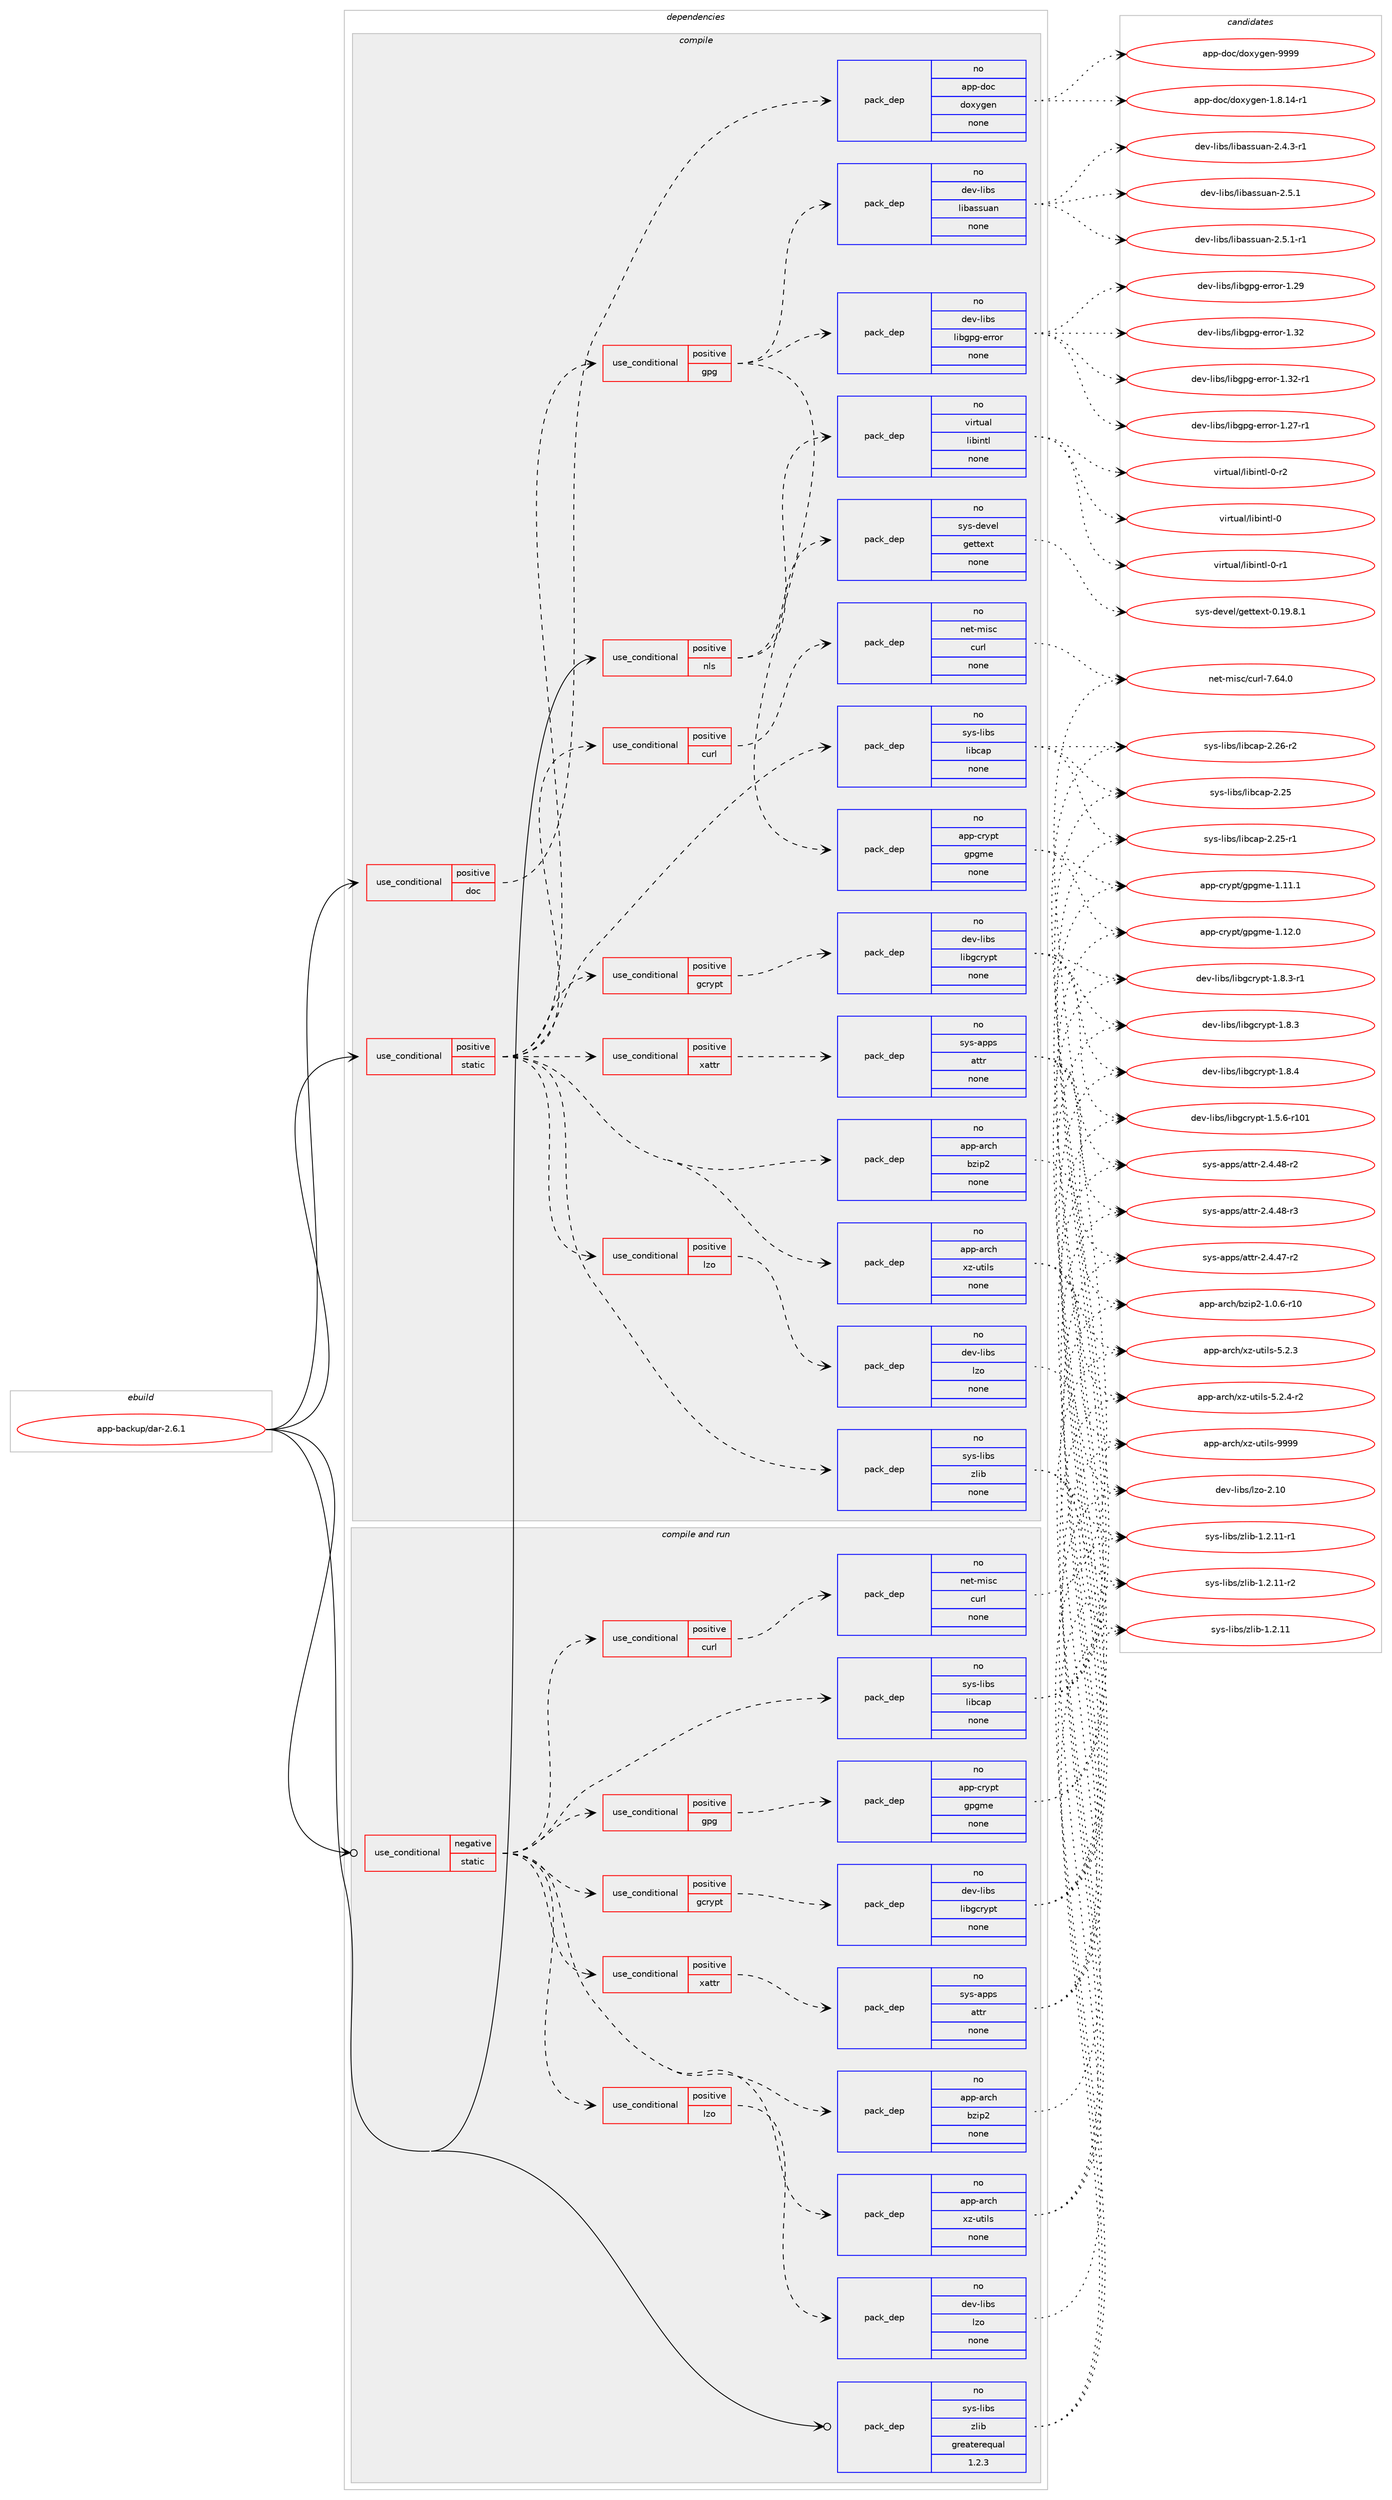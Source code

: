 digraph prolog {

# *************
# Graph options
# *************

newrank=true;
concentrate=true;
compound=true;
graph [rankdir=LR,fontname=Helvetica,fontsize=10,ranksep=1.5];#, ranksep=2.5, nodesep=0.2];
edge  [arrowhead=vee];
node  [fontname=Helvetica,fontsize=10];

# **********
# The ebuild
# **********

subgraph cluster_leftcol {
color=gray;
rank=same;
label=<<i>ebuild</i>>;
id [label="app-backup/dar-2.6.1", color=red, width=4, href="../app-backup/dar-2.6.1.svg"];
}

# ****************
# The dependencies
# ****************

subgraph cluster_midcol {
color=gray;
label=<<i>dependencies</i>>;
subgraph cluster_compile {
fillcolor="#eeeeee";
style=filled;
label=<<i>compile</i>>;
subgraph cond347248 {
dependency1273492 [label=<<TABLE BORDER="0" CELLBORDER="1" CELLSPACING="0" CELLPADDING="4"><TR><TD ROWSPAN="3" CELLPADDING="10">use_conditional</TD></TR><TR><TD>positive</TD></TR><TR><TD>doc</TD></TR></TABLE>>, shape=none, color=red];
subgraph pack906471 {
dependency1273493 [label=<<TABLE BORDER="0" CELLBORDER="1" CELLSPACING="0" CELLPADDING="4" WIDTH="220"><TR><TD ROWSPAN="6" CELLPADDING="30">pack_dep</TD></TR><TR><TD WIDTH="110">no</TD></TR><TR><TD>app-doc</TD></TR><TR><TD>doxygen</TD></TR><TR><TD>none</TD></TR><TR><TD></TD></TR></TABLE>>, shape=none, color=blue];
}
dependency1273492:e -> dependency1273493:w [weight=20,style="dashed",arrowhead="vee"];
}
id:e -> dependency1273492:w [weight=20,style="solid",arrowhead="vee"];
subgraph cond347249 {
dependency1273494 [label=<<TABLE BORDER="0" CELLBORDER="1" CELLSPACING="0" CELLPADDING="4"><TR><TD ROWSPAN="3" CELLPADDING="10">use_conditional</TD></TR><TR><TD>positive</TD></TR><TR><TD>nls</TD></TR></TABLE>>, shape=none, color=red];
subgraph pack906472 {
dependency1273495 [label=<<TABLE BORDER="0" CELLBORDER="1" CELLSPACING="0" CELLPADDING="4" WIDTH="220"><TR><TD ROWSPAN="6" CELLPADDING="30">pack_dep</TD></TR><TR><TD WIDTH="110">no</TD></TR><TR><TD>sys-devel</TD></TR><TR><TD>gettext</TD></TR><TR><TD>none</TD></TR><TR><TD></TD></TR></TABLE>>, shape=none, color=blue];
}
dependency1273494:e -> dependency1273495:w [weight=20,style="dashed",arrowhead="vee"];
subgraph pack906473 {
dependency1273496 [label=<<TABLE BORDER="0" CELLBORDER="1" CELLSPACING="0" CELLPADDING="4" WIDTH="220"><TR><TD ROWSPAN="6" CELLPADDING="30">pack_dep</TD></TR><TR><TD WIDTH="110">no</TD></TR><TR><TD>virtual</TD></TR><TR><TD>libintl</TD></TR><TR><TD>none</TD></TR><TR><TD></TD></TR></TABLE>>, shape=none, color=blue];
}
dependency1273494:e -> dependency1273496:w [weight=20,style="dashed",arrowhead="vee"];
}
id:e -> dependency1273494:w [weight=20,style="solid",arrowhead="vee"];
subgraph cond347250 {
dependency1273497 [label=<<TABLE BORDER="0" CELLBORDER="1" CELLSPACING="0" CELLPADDING="4"><TR><TD ROWSPAN="3" CELLPADDING="10">use_conditional</TD></TR><TR><TD>positive</TD></TR><TR><TD>static</TD></TR></TABLE>>, shape=none, color=red];
subgraph pack906474 {
dependency1273498 [label=<<TABLE BORDER="0" CELLBORDER="1" CELLSPACING="0" CELLPADDING="4" WIDTH="220"><TR><TD ROWSPAN="6" CELLPADDING="30">pack_dep</TD></TR><TR><TD WIDTH="110">no</TD></TR><TR><TD>app-arch</TD></TR><TR><TD>bzip2</TD></TR><TR><TD>none</TD></TR><TR><TD></TD></TR></TABLE>>, shape=none, color=blue];
}
dependency1273497:e -> dependency1273498:w [weight=20,style="dashed",arrowhead="vee"];
subgraph pack906475 {
dependency1273499 [label=<<TABLE BORDER="0" CELLBORDER="1" CELLSPACING="0" CELLPADDING="4" WIDTH="220"><TR><TD ROWSPAN="6" CELLPADDING="30">pack_dep</TD></TR><TR><TD WIDTH="110">no</TD></TR><TR><TD>app-arch</TD></TR><TR><TD>xz-utils</TD></TR><TR><TD>none</TD></TR><TR><TD></TD></TR></TABLE>>, shape=none, color=blue];
}
dependency1273497:e -> dependency1273499:w [weight=20,style="dashed",arrowhead="vee"];
subgraph pack906476 {
dependency1273500 [label=<<TABLE BORDER="0" CELLBORDER="1" CELLSPACING="0" CELLPADDING="4" WIDTH="220"><TR><TD ROWSPAN="6" CELLPADDING="30">pack_dep</TD></TR><TR><TD WIDTH="110">no</TD></TR><TR><TD>sys-libs</TD></TR><TR><TD>libcap</TD></TR><TR><TD>none</TD></TR><TR><TD></TD></TR></TABLE>>, shape=none, color=blue];
}
dependency1273497:e -> dependency1273500:w [weight=20,style="dashed",arrowhead="vee"];
subgraph pack906477 {
dependency1273501 [label=<<TABLE BORDER="0" CELLBORDER="1" CELLSPACING="0" CELLPADDING="4" WIDTH="220"><TR><TD ROWSPAN="6" CELLPADDING="30">pack_dep</TD></TR><TR><TD WIDTH="110">no</TD></TR><TR><TD>sys-libs</TD></TR><TR><TD>zlib</TD></TR><TR><TD>none</TD></TR><TR><TD></TD></TR></TABLE>>, shape=none, color=blue];
}
dependency1273497:e -> dependency1273501:w [weight=20,style="dashed",arrowhead="vee"];
subgraph cond347251 {
dependency1273502 [label=<<TABLE BORDER="0" CELLBORDER="1" CELLSPACING="0" CELLPADDING="4"><TR><TD ROWSPAN="3" CELLPADDING="10">use_conditional</TD></TR><TR><TD>positive</TD></TR><TR><TD>curl</TD></TR></TABLE>>, shape=none, color=red];
subgraph pack906478 {
dependency1273503 [label=<<TABLE BORDER="0" CELLBORDER="1" CELLSPACING="0" CELLPADDING="4" WIDTH="220"><TR><TD ROWSPAN="6" CELLPADDING="30">pack_dep</TD></TR><TR><TD WIDTH="110">no</TD></TR><TR><TD>net-misc</TD></TR><TR><TD>curl</TD></TR><TR><TD>none</TD></TR><TR><TD></TD></TR></TABLE>>, shape=none, color=blue];
}
dependency1273502:e -> dependency1273503:w [weight=20,style="dashed",arrowhead="vee"];
}
dependency1273497:e -> dependency1273502:w [weight=20,style="dashed",arrowhead="vee"];
subgraph cond347252 {
dependency1273504 [label=<<TABLE BORDER="0" CELLBORDER="1" CELLSPACING="0" CELLPADDING="4"><TR><TD ROWSPAN="3" CELLPADDING="10">use_conditional</TD></TR><TR><TD>positive</TD></TR><TR><TD>gcrypt</TD></TR></TABLE>>, shape=none, color=red];
subgraph pack906479 {
dependency1273505 [label=<<TABLE BORDER="0" CELLBORDER="1" CELLSPACING="0" CELLPADDING="4" WIDTH="220"><TR><TD ROWSPAN="6" CELLPADDING="30">pack_dep</TD></TR><TR><TD WIDTH="110">no</TD></TR><TR><TD>dev-libs</TD></TR><TR><TD>libgcrypt</TD></TR><TR><TD>none</TD></TR><TR><TD></TD></TR></TABLE>>, shape=none, color=blue];
}
dependency1273504:e -> dependency1273505:w [weight=20,style="dashed",arrowhead="vee"];
}
dependency1273497:e -> dependency1273504:w [weight=20,style="dashed",arrowhead="vee"];
subgraph cond347253 {
dependency1273506 [label=<<TABLE BORDER="0" CELLBORDER="1" CELLSPACING="0" CELLPADDING="4"><TR><TD ROWSPAN="3" CELLPADDING="10">use_conditional</TD></TR><TR><TD>positive</TD></TR><TR><TD>gpg</TD></TR></TABLE>>, shape=none, color=red];
subgraph pack906480 {
dependency1273507 [label=<<TABLE BORDER="0" CELLBORDER="1" CELLSPACING="0" CELLPADDING="4" WIDTH="220"><TR><TD ROWSPAN="6" CELLPADDING="30">pack_dep</TD></TR><TR><TD WIDTH="110">no</TD></TR><TR><TD>app-crypt</TD></TR><TR><TD>gpgme</TD></TR><TR><TD>none</TD></TR><TR><TD></TD></TR></TABLE>>, shape=none, color=blue];
}
dependency1273506:e -> dependency1273507:w [weight=20,style="dashed",arrowhead="vee"];
subgraph pack906481 {
dependency1273508 [label=<<TABLE BORDER="0" CELLBORDER="1" CELLSPACING="0" CELLPADDING="4" WIDTH="220"><TR><TD ROWSPAN="6" CELLPADDING="30">pack_dep</TD></TR><TR><TD WIDTH="110">no</TD></TR><TR><TD>dev-libs</TD></TR><TR><TD>libassuan</TD></TR><TR><TD>none</TD></TR><TR><TD></TD></TR></TABLE>>, shape=none, color=blue];
}
dependency1273506:e -> dependency1273508:w [weight=20,style="dashed",arrowhead="vee"];
subgraph pack906482 {
dependency1273509 [label=<<TABLE BORDER="0" CELLBORDER="1" CELLSPACING="0" CELLPADDING="4" WIDTH="220"><TR><TD ROWSPAN="6" CELLPADDING="30">pack_dep</TD></TR><TR><TD WIDTH="110">no</TD></TR><TR><TD>dev-libs</TD></TR><TR><TD>libgpg-error</TD></TR><TR><TD>none</TD></TR><TR><TD></TD></TR></TABLE>>, shape=none, color=blue];
}
dependency1273506:e -> dependency1273509:w [weight=20,style="dashed",arrowhead="vee"];
}
dependency1273497:e -> dependency1273506:w [weight=20,style="dashed",arrowhead="vee"];
subgraph cond347254 {
dependency1273510 [label=<<TABLE BORDER="0" CELLBORDER="1" CELLSPACING="0" CELLPADDING="4"><TR><TD ROWSPAN="3" CELLPADDING="10">use_conditional</TD></TR><TR><TD>positive</TD></TR><TR><TD>lzo</TD></TR></TABLE>>, shape=none, color=red];
subgraph pack906483 {
dependency1273511 [label=<<TABLE BORDER="0" CELLBORDER="1" CELLSPACING="0" CELLPADDING="4" WIDTH="220"><TR><TD ROWSPAN="6" CELLPADDING="30">pack_dep</TD></TR><TR><TD WIDTH="110">no</TD></TR><TR><TD>dev-libs</TD></TR><TR><TD>lzo</TD></TR><TR><TD>none</TD></TR><TR><TD></TD></TR></TABLE>>, shape=none, color=blue];
}
dependency1273510:e -> dependency1273511:w [weight=20,style="dashed",arrowhead="vee"];
}
dependency1273497:e -> dependency1273510:w [weight=20,style="dashed",arrowhead="vee"];
subgraph cond347255 {
dependency1273512 [label=<<TABLE BORDER="0" CELLBORDER="1" CELLSPACING="0" CELLPADDING="4"><TR><TD ROWSPAN="3" CELLPADDING="10">use_conditional</TD></TR><TR><TD>positive</TD></TR><TR><TD>xattr</TD></TR></TABLE>>, shape=none, color=red];
subgraph pack906484 {
dependency1273513 [label=<<TABLE BORDER="0" CELLBORDER="1" CELLSPACING="0" CELLPADDING="4" WIDTH="220"><TR><TD ROWSPAN="6" CELLPADDING="30">pack_dep</TD></TR><TR><TD WIDTH="110">no</TD></TR><TR><TD>sys-apps</TD></TR><TR><TD>attr</TD></TR><TR><TD>none</TD></TR><TR><TD></TD></TR></TABLE>>, shape=none, color=blue];
}
dependency1273512:e -> dependency1273513:w [weight=20,style="dashed",arrowhead="vee"];
}
dependency1273497:e -> dependency1273512:w [weight=20,style="dashed",arrowhead="vee"];
}
id:e -> dependency1273497:w [weight=20,style="solid",arrowhead="vee"];
}
subgraph cluster_compileandrun {
fillcolor="#eeeeee";
style=filled;
label=<<i>compile and run</i>>;
subgraph cond347256 {
dependency1273514 [label=<<TABLE BORDER="0" CELLBORDER="1" CELLSPACING="0" CELLPADDING="4"><TR><TD ROWSPAN="3" CELLPADDING="10">use_conditional</TD></TR><TR><TD>negative</TD></TR><TR><TD>static</TD></TR></TABLE>>, shape=none, color=red];
subgraph pack906485 {
dependency1273515 [label=<<TABLE BORDER="0" CELLBORDER="1" CELLSPACING="0" CELLPADDING="4" WIDTH="220"><TR><TD ROWSPAN="6" CELLPADDING="30">pack_dep</TD></TR><TR><TD WIDTH="110">no</TD></TR><TR><TD>app-arch</TD></TR><TR><TD>bzip2</TD></TR><TR><TD>none</TD></TR><TR><TD></TD></TR></TABLE>>, shape=none, color=blue];
}
dependency1273514:e -> dependency1273515:w [weight=20,style="dashed",arrowhead="vee"];
subgraph pack906486 {
dependency1273516 [label=<<TABLE BORDER="0" CELLBORDER="1" CELLSPACING="0" CELLPADDING="4" WIDTH="220"><TR><TD ROWSPAN="6" CELLPADDING="30">pack_dep</TD></TR><TR><TD WIDTH="110">no</TD></TR><TR><TD>app-arch</TD></TR><TR><TD>xz-utils</TD></TR><TR><TD>none</TD></TR><TR><TD></TD></TR></TABLE>>, shape=none, color=blue];
}
dependency1273514:e -> dependency1273516:w [weight=20,style="dashed",arrowhead="vee"];
subgraph pack906487 {
dependency1273517 [label=<<TABLE BORDER="0" CELLBORDER="1" CELLSPACING="0" CELLPADDING="4" WIDTH="220"><TR><TD ROWSPAN="6" CELLPADDING="30">pack_dep</TD></TR><TR><TD WIDTH="110">no</TD></TR><TR><TD>sys-libs</TD></TR><TR><TD>libcap</TD></TR><TR><TD>none</TD></TR><TR><TD></TD></TR></TABLE>>, shape=none, color=blue];
}
dependency1273514:e -> dependency1273517:w [weight=20,style="dashed",arrowhead="vee"];
subgraph cond347257 {
dependency1273518 [label=<<TABLE BORDER="0" CELLBORDER="1" CELLSPACING="0" CELLPADDING="4"><TR><TD ROWSPAN="3" CELLPADDING="10">use_conditional</TD></TR><TR><TD>positive</TD></TR><TR><TD>curl</TD></TR></TABLE>>, shape=none, color=red];
subgraph pack906488 {
dependency1273519 [label=<<TABLE BORDER="0" CELLBORDER="1" CELLSPACING="0" CELLPADDING="4" WIDTH="220"><TR><TD ROWSPAN="6" CELLPADDING="30">pack_dep</TD></TR><TR><TD WIDTH="110">no</TD></TR><TR><TD>net-misc</TD></TR><TR><TD>curl</TD></TR><TR><TD>none</TD></TR><TR><TD></TD></TR></TABLE>>, shape=none, color=blue];
}
dependency1273518:e -> dependency1273519:w [weight=20,style="dashed",arrowhead="vee"];
}
dependency1273514:e -> dependency1273518:w [weight=20,style="dashed",arrowhead="vee"];
subgraph cond347258 {
dependency1273520 [label=<<TABLE BORDER="0" CELLBORDER="1" CELLSPACING="0" CELLPADDING="4"><TR><TD ROWSPAN="3" CELLPADDING="10">use_conditional</TD></TR><TR><TD>positive</TD></TR><TR><TD>gcrypt</TD></TR></TABLE>>, shape=none, color=red];
subgraph pack906489 {
dependency1273521 [label=<<TABLE BORDER="0" CELLBORDER="1" CELLSPACING="0" CELLPADDING="4" WIDTH="220"><TR><TD ROWSPAN="6" CELLPADDING="30">pack_dep</TD></TR><TR><TD WIDTH="110">no</TD></TR><TR><TD>dev-libs</TD></TR><TR><TD>libgcrypt</TD></TR><TR><TD>none</TD></TR><TR><TD></TD></TR></TABLE>>, shape=none, color=blue];
}
dependency1273520:e -> dependency1273521:w [weight=20,style="dashed",arrowhead="vee"];
}
dependency1273514:e -> dependency1273520:w [weight=20,style="dashed",arrowhead="vee"];
subgraph cond347259 {
dependency1273522 [label=<<TABLE BORDER="0" CELLBORDER="1" CELLSPACING="0" CELLPADDING="4"><TR><TD ROWSPAN="3" CELLPADDING="10">use_conditional</TD></TR><TR><TD>positive</TD></TR><TR><TD>gpg</TD></TR></TABLE>>, shape=none, color=red];
subgraph pack906490 {
dependency1273523 [label=<<TABLE BORDER="0" CELLBORDER="1" CELLSPACING="0" CELLPADDING="4" WIDTH="220"><TR><TD ROWSPAN="6" CELLPADDING="30">pack_dep</TD></TR><TR><TD WIDTH="110">no</TD></TR><TR><TD>app-crypt</TD></TR><TR><TD>gpgme</TD></TR><TR><TD>none</TD></TR><TR><TD></TD></TR></TABLE>>, shape=none, color=blue];
}
dependency1273522:e -> dependency1273523:w [weight=20,style="dashed",arrowhead="vee"];
}
dependency1273514:e -> dependency1273522:w [weight=20,style="dashed",arrowhead="vee"];
subgraph cond347260 {
dependency1273524 [label=<<TABLE BORDER="0" CELLBORDER="1" CELLSPACING="0" CELLPADDING="4"><TR><TD ROWSPAN="3" CELLPADDING="10">use_conditional</TD></TR><TR><TD>positive</TD></TR><TR><TD>lzo</TD></TR></TABLE>>, shape=none, color=red];
subgraph pack906491 {
dependency1273525 [label=<<TABLE BORDER="0" CELLBORDER="1" CELLSPACING="0" CELLPADDING="4" WIDTH="220"><TR><TD ROWSPAN="6" CELLPADDING="30">pack_dep</TD></TR><TR><TD WIDTH="110">no</TD></TR><TR><TD>dev-libs</TD></TR><TR><TD>lzo</TD></TR><TR><TD>none</TD></TR><TR><TD></TD></TR></TABLE>>, shape=none, color=blue];
}
dependency1273524:e -> dependency1273525:w [weight=20,style="dashed",arrowhead="vee"];
}
dependency1273514:e -> dependency1273524:w [weight=20,style="dashed",arrowhead="vee"];
subgraph cond347261 {
dependency1273526 [label=<<TABLE BORDER="0" CELLBORDER="1" CELLSPACING="0" CELLPADDING="4"><TR><TD ROWSPAN="3" CELLPADDING="10">use_conditional</TD></TR><TR><TD>positive</TD></TR><TR><TD>xattr</TD></TR></TABLE>>, shape=none, color=red];
subgraph pack906492 {
dependency1273527 [label=<<TABLE BORDER="0" CELLBORDER="1" CELLSPACING="0" CELLPADDING="4" WIDTH="220"><TR><TD ROWSPAN="6" CELLPADDING="30">pack_dep</TD></TR><TR><TD WIDTH="110">no</TD></TR><TR><TD>sys-apps</TD></TR><TR><TD>attr</TD></TR><TR><TD>none</TD></TR><TR><TD></TD></TR></TABLE>>, shape=none, color=blue];
}
dependency1273526:e -> dependency1273527:w [weight=20,style="dashed",arrowhead="vee"];
}
dependency1273514:e -> dependency1273526:w [weight=20,style="dashed",arrowhead="vee"];
}
id:e -> dependency1273514:w [weight=20,style="solid",arrowhead="odotvee"];
subgraph pack906493 {
dependency1273528 [label=<<TABLE BORDER="0" CELLBORDER="1" CELLSPACING="0" CELLPADDING="4" WIDTH="220"><TR><TD ROWSPAN="6" CELLPADDING="30">pack_dep</TD></TR><TR><TD WIDTH="110">no</TD></TR><TR><TD>sys-libs</TD></TR><TR><TD>zlib</TD></TR><TR><TD>greaterequal</TD></TR><TR><TD>1.2.3</TD></TR></TABLE>>, shape=none, color=blue];
}
id:e -> dependency1273528:w [weight=20,style="solid",arrowhead="odotvee"];
}
subgraph cluster_run {
fillcolor="#eeeeee";
style=filled;
label=<<i>run</i>>;
}
}

# **************
# The candidates
# **************

subgraph cluster_choices {
rank=same;
color=gray;
label=<<i>candidates</i>>;

subgraph choice906471 {
color=black;
nodesep=1;
choice97112112451001119947100111120121103101110454946564649524511449 [label="app-doc/doxygen-1.8.14-r1", color=red, width=4,href="../app-doc/doxygen-1.8.14-r1.svg"];
choice971121124510011199471001111201211031011104557575757 [label="app-doc/doxygen-9999", color=red, width=4,href="../app-doc/doxygen-9999.svg"];
dependency1273493:e -> choice97112112451001119947100111120121103101110454946564649524511449:w [style=dotted,weight="100"];
dependency1273493:e -> choice971121124510011199471001111201211031011104557575757:w [style=dotted,weight="100"];
}
subgraph choice906472 {
color=black;
nodesep=1;
choice1151211154510010111810110847103101116116101120116454846495746564649 [label="sys-devel/gettext-0.19.8.1", color=red, width=4,href="../sys-devel/gettext-0.19.8.1.svg"];
dependency1273495:e -> choice1151211154510010111810110847103101116116101120116454846495746564649:w [style=dotted,weight="100"];
}
subgraph choice906473 {
color=black;
nodesep=1;
choice1181051141161179710847108105981051101161084548 [label="virtual/libintl-0", color=red, width=4,href="../virtual/libintl-0.svg"];
choice11810511411611797108471081059810511011610845484511449 [label="virtual/libintl-0-r1", color=red, width=4,href="../virtual/libintl-0-r1.svg"];
choice11810511411611797108471081059810511011610845484511450 [label="virtual/libintl-0-r2", color=red, width=4,href="../virtual/libintl-0-r2.svg"];
dependency1273496:e -> choice1181051141161179710847108105981051101161084548:w [style=dotted,weight="100"];
dependency1273496:e -> choice11810511411611797108471081059810511011610845484511449:w [style=dotted,weight="100"];
dependency1273496:e -> choice11810511411611797108471081059810511011610845484511450:w [style=dotted,weight="100"];
}
subgraph choice906474 {
color=black;
nodesep=1;
choice97112112459711499104479812210511250454946484654451144948 [label="app-arch/bzip2-1.0.6-r10", color=red, width=4,href="../app-arch/bzip2-1.0.6-r10.svg"];
dependency1273498:e -> choice97112112459711499104479812210511250454946484654451144948:w [style=dotted,weight="100"];
}
subgraph choice906475 {
color=black;
nodesep=1;
choice971121124597114991044712012245117116105108115455346504651 [label="app-arch/xz-utils-5.2.3", color=red, width=4,href="../app-arch/xz-utils-5.2.3.svg"];
choice9711211245971149910447120122451171161051081154553465046524511450 [label="app-arch/xz-utils-5.2.4-r2", color=red, width=4,href="../app-arch/xz-utils-5.2.4-r2.svg"];
choice9711211245971149910447120122451171161051081154557575757 [label="app-arch/xz-utils-9999", color=red, width=4,href="../app-arch/xz-utils-9999.svg"];
dependency1273499:e -> choice971121124597114991044712012245117116105108115455346504651:w [style=dotted,weight="100"];
dependency1273499:e -> choice9711211245971149910447120122451171161051081154553465046524511450:w [style=dotted,weight="100"];
dependency1273499:e -> choice9711211245971149910447120122451171161051081154557575757:w [style=dotted,weight="100"];
}
subgraph choice906476 {
color=black;
nodesep=1;
choice1151211154510810598115471081059899971124550465053 [label="sys-libs/libcap-2.25", color=red, width=4,href="../sys-libs/libcap-2.25.svg"];
choice11512111545108105981154710810598999711245504650534511449 [label="sys-libs/libcap-2.25-r1", color=red, width=4,href="../sys-libs/libcap-2.25-r1.svg"];
choice11512111545108105981154710810598999711245504650544511450 [label="sys-libs/libcap-2.26-r2", color=red, width=4,href="../sys-libs/libcap-2.26-r2.svg"];
dependency1273500:e -> choice1151211154510810598115471081059899971124550465053:w [style=dotted,weight="100"];
dependency1273500:e -> choice11512111545108105981154710810598999711245504650534511449:w [style=dotted,weight="100"];
dependency1273500:e -> choice11512111545108105981154710810598999711245504650544511450:w [style=dotted,weight="100"];
}
subgraph choice906477 {
color=black;
nodesep=1;
choice1151211154510810598115471221081059845494650464949 [label="sys-libs/zlib-1.2.11", color=red, width=4,href="../sys-libs/zlib-1.2.11.svg"];
choice11512111545108105981154712210810598454946504649494511449 [label="sys-libs/zlib-1.2.11-r1", color=red, width=4,href="../sys-libs/zlib-1.2.11-r1.svg"];
choice11512111545108105981154712210810598454946504649494511450 [label="sys-libs/zlib-1.2.11-r2", color=red, width=4,href="../sys-libs/zlib-1.2.11-r2.svg"];
dependency1273501:e -> choice1151211154510810598115471221081059845494650464949:w [style=dotted,weight="100"];
dependency1273501:e -> choice11512111545108105981154712210810598454946504649494511449:w [style=dotted,weight="100"];
dependency1273501:e -> choice11512111545108105981154712210810598454946504649494511450:w [style=dotted,weight="100"];
}
subgraph choice906478 {
color=black;
nodesep=1;
choice1101011164510910511599479911711410845554654524648 [label="net-misc/curl-7.64.0", color=red, width=4,href="../net-misc/curl-7.64.0.svg"];
dependency1273503:e -> choice1101011164510910511599479911711410845554654524648:w [style=dotted,weight="100"];
}
subgraph choice906479 {
color=black;
nodesep=1;
choice100101118451081059811547108105981039911412111211645494653465445114494849 [label="dev-libs/libgcrypt-1.5.6-r101", color=red, width=4,href="../dev-libs/libgcrypt-1.5.6-r101.svg"];
choice1001011184510810598115471081059810399114121112116454946564651 [label="dev-libs/libgcrypt-1.8.3", color=red, width=4,href="../dev-libs/libgcrypt-1.8.3.svg"];
choice10010111845108105981154710810598103991141211121164549465646514511449 [label="dev-libs/libgcrypt-1.8.3-r1", color=red, width=4,href="../dev-libs/libgcrypt-1.8.3-r1.svg"];
choice1001011184510810598115471081059810399114121112116454946564652 [label="dev-libs/libgcrypt-1.8.4", color=red, width=4,href="../dev-libs/libgcrypt-1.8.4.svg"];
dependency1273505:e -> choice100101118451081059811547108105981039911412111211645494653465445114494849:w [style=dotted,weight="100"];
dependency1273505:e -> choice1001011184510810598115471081059810399114121112116454946564651:w [style=dotted,weight="100"];
dependency1273505:e -> choice10010111845108105981154710810598103991141211121164549465646514511449:w [style=dotted,weight="100"];
dependency1273505:e -> choice1001011184510810598115471081059810399114121112116454946564652:w [style=dotted,weight="100"];
}
subgraph choice906480 {
color=black;
nodesep=1;
choice9711211245991141211121164710311210310910145494649494649 [label="app-crypt/gpgme-1.11.1", color=red, width=4,href="../app-crypt/gpgme-1.11.1.svg"];
choice9711211245991141211121164710311210310910145494649504648 [label="app-crypt/gpgme-1.12.0", color=red, width=4,href="../app-crypt/gpgme-1.12.0.svg"];
dependency1273507:e -> choice9711211245991141211121164710311210310910145494649494649:w [style=dotted,weight="100"];
dependency1273507:e -> choice9711211245991141211121164710311210310910145494649504648:w [style=dotted,weight="100"];
}
subgraph choice906481 {
color=black;
nodesep=1;
choice1001011184510810598115471081059897115115117971104550465246514511449 [label="dev-libs/libassuan-2.4.3-r1", color=red, width=4,href="../dev-libs/libassuan-2.4.3-r1.svg"];
choice100101118451081059811547108105989711511511797110455046534649 [label="dev-libs/libassuan-2.5.1", color=red, width=4,href="../dev-libs/libassuan-2.5.1.svg"];
choice1001011184510810598115471081059897115115117971104550465346494511449 [label="dev-libs/libassuan-2.5.1-r1", color=red, width=4,href="../dev-libs/libassuan-2.5.1-r1.svg"];
dependency1273508:e -> choice1001011184510810598115471081059897115115117971104550465246514511449:w [style=dotted,weight="100"];
dependency1273508:e -> choice100101118451081059811547108105989711511511797110455046534649:w [style=dotted,weight="100"];
dependency1273508:e -> choice1001011184510810598115471081059897115115117971104550465346494511449:w [style=dotted,weight="100"];
}
subgraph choice906482 {
color=black;
nodesep=1;
choice100101118451081059811547108105981031121034510111411411111445494650554511449 [label="dev-libs/libgpg-error-1.27-r1", color=red, width=4,href="../dev-libs/libgpg-error-1.27-r1.svg"];
choice10010111845108105981154710810598103112103451011141141111144549465057 [label="dev-libs/libgpg-error-1.29", color=red, width=4,href="../dev-libs/libgpg-error-1.29.svg"];
choice10010111845108105981154710810598103112103451011141141111144549465150 [label="dev-libs/libgpg-error-1.32", color=red, width=4,href="../dev-libs/libgpg-error-1.32.svg"];
choice100101118451081059811547108105981031121034510111411411111445494651504511449 [label="dev-libs/libgpg-error-1.32-r1", color=red, width=4,href="../dev-libs/libgpg-error-1.32-r1.svg"];
dependency1273509:e -> choice100101118451081059811547108105981031121034510111411411111445494650554511449:w [style=dotted,weight="100"];
dependency1273509:e -> choice10010111845108105981154710810598103112103451011141141111144549465057:w [style=dotted,weight="100"];
dependency1273509:e -> choice10010111845108105981154710810598103112103451011141141111144549465150:w [style=dotted,weight="100"];
dependency1273509:e -> choice100101118451081059811547108105981031121034510111411411111445494651504511449:w [style=dotted,weight="100"];
}
subgraph choice906483 {
color=black;
nodesep=1;
choice1001011184510810598115471081221114550464948 [label="dev-libs/lzo-2.10", color=red, width=4,href="../dev-libs/lzo-2.10.svg"];
dependency1273511:e -> choice1001011184510810598115471081221114550464948:w [style=dotted,weight="100"];
}
subgraph choice906484 {
color=black;
nodesep=1;
choice11512111545971121121154797116116114455046524652554511450 [label="sys-apps/attr-2.4.47-r2", color=red, width=4,href="../sys-apps/attr-2.4.47-r2.svg"];
choice11512111545971121121154797116116114455046524652564511450 [label="sys-apps/attr-2.4.48-r2", color=red, width=4,href="../sys-apps/attr-2.4.48-r2.svg"];
choice11512111545971121121154797116116114455046524652564511451 [label="sys-apps/attr-2.4.48-r3", color=red, width=4,href="../sys-apps/attr-2.4.48-r3.svg"];
dependency1273513:e -> choice11512111545971121121154797116116114455046524652554511450:w [style=dotted,weight="100"];
dependency1273513:e -> choice11512111545971121121154797116116114455046524652564511450:w [style=dotted,weight="100"];
dependency1273513:e -> choice11512111545971121121154797116116114455046524652564511451:w [style=dotted,weight="100"];
}
subgraph choice906485 {
color=black;
nodesep=1;
choice97112112459711499104479812210511250454946484654451144948 [label="app-arch/bzip2-1.0.6-r10", color=red, width=4,href="../app-arch/bzip2-1.0.6-r10.svg"];
dependency1273515:e -> choice97112112459711499104479812210511250454946484654451144948:w [style=dotted,weight="100"];
}
subgraph choice906486 {
color=black;
nodesep=1;
choice971121124597114991044712012245117116105108115455346504651 [label="app-arch/xz-utils-5.2.3", color=red, width=4,href="../app-arch/xz-utils-5.2.3.svg"];
choice9711211245971149910447120122451171161051081154553465046524511450 [label="app-arch/xz-utils-5.2.4-r2", color=red, width=4,href="../app-arch/xz-utils-5.2.4-r2.svg"];
choice9711211245971149910447120122451171161051081154557575757 [label="app-arch/xz-utils-9999", color=red, width=4,href="../app-arch/xz-utils-9999.svg"];
dependency1273516:e -> choice971121124597114991044712012245117116105108115455346504651:w [style=dotted,weight="100"];
dependency1273516:e -> choice9711211245971149910447120122451171161051081154553465046524511450:w [style=dotted,weight="100"];
dependency1273516:e -> choice9711211245971149910447120122451171161051081154557575757:w [style=dotted,weight="100"];
}
subgraph choice906487 {
color=black;
nodesep=1;
choice1151211154510810598115471081059899971124550465053 [label="sys-libs/libcap-2.25", color=red, width=4,href="../sys-libs/libcap-2.25.svg"];
choice11512111545108105981154710810598999711245504650534511449 [label="sys-libs/libcap-2.25-r1", color=red, width=4,href="../sys-libs/libcap-2.25-r1.svg"];
choice11512111545108105981154710810598999711245504650544511450 [label="sys-libs/libcap-2.26-r2", color=red, width=4,href="../sys-libs/libcap-2.26-r2.svg"];
dependency1273517:e -> choice1151211154510810598115471081059899971124550465053:w [style=dotted,weight="100"];
dependency1273517:e -> choice11512111545108105981154710810598999711245504650534511449:w [style=dotted,weight="100"];
dependency1273517:e -> choice11512111545108105981154710810598999711245504650544511450:w [style=dotted,weight="100"];
}
subgraph choice906488 {
color=black;
nodesep=1;
choice1101011164510910511599479911711410845554654524648 [label="net-misc/curl-7.64.0", color=red, width=4,href="../net-misc/curl-7.64.0.svg"];
dependency1273519:e -> choice1101011164510910511599479911711410845554654524648:w [style=dotted,weight="100"];
}
subgraph choice906489 {
color=black;
nodesep=1;
choice100101118451081059811547108105981039911412111211645494653465445114494849 [label="dev-libs/libgcrypt-1.5.6-r101", color=red, width=4,href="../dev-libs/libgcrypt-1.5.6-r101.svg"];
choice1001011184510810598115471081059810399114121112116454946564651 [label="dev-libs/libgcrypt-1.8.3", color=red, width=4,href="../dev-libs/libgcrypt-1.8.3.svg"];
choice10010111845108105981154710810598103991141211121164549465646514511449 [label="dev-libs/libgcrypt-1.8.3-r1", color=red, width=4,href="../dev-libs/libgcrypt-1.8.3-r1.svg"];
choice1001011184510810598115471081059810399114121112116454946564652 [label="dev-libs/libgcrypt-1.8.4", color=red, width=4,href="../dev-libs/libgcrypt-1.8.4.svg"];
dependency1273521:e -> choice100101118451081059811547108105981039911412111211645494653465445114494849:w [style=dotted,weight="100"];
dependency1273521:e -> choice1001011184510810598115471081059810399114121112116454946564651:w [style=dotted,weight="100"];
dependency1273521:e -> choice10010111845108105981154710810598103991141211121164549465646514511449:w [style=dotted,weight="100"];
dependency1273521:e -> choice1001011184510810598115471081059810399114121112116454946564652:w [style=dotted,weight="100"];
}
subgraph choice906490 {
color=black;
nodesep=1;
choice9711211245991141211121164710311210310910145494649494649 [label="app-crypt/gpgme-1.11.1", color=red, width=4,href="../app-crypt/gpgme-1.11.1.svg"];
choice9711211245991141211121164710311210310910145494649504648 [label="app-crypt/gpgme-1.12.0", color=red, width=4,href="../app-crypt/gpgme-1.12.0.svg"];
dependency1273523:e -> choice9711211245991141211121164710311210310910145494649494649:w [style=dotted,weight="100"];
dependency1273523:e -> choice9711211245991141211121164710311210310910145494649504648:w [style=dotted,weight="100"];
}
subgraph choice906491 {
color=black;
nodesep=1;
choice1001011184510810598115471081221114550464948 [label="dev-libs/lzo-2.10", color=red, width=4,href="../dev-libs/lzo-2.10.svg"];
dependency1273525:e -> choice1001011184510810598115471081221114550464948:w [style=dotted,weight="100"];
}
subgraph choice906492 {
color=black;
nodesep=1;
choice11512111545971121121154797116116114455046524652554511450 [label="sys-apps/attr-2.4.47-r2", color=red, width=4,href="../sys-apps/attr-2.4.47-r2.svg"];
choice11512111545971121121154797116116114455046524652564511450 [label="sys-apps/attr-2.4.48-r2", color=red, width=4,href="../sys-apps/attr-2.4.48-r2.svg"];
choice11512111545971121121154797116116114455046524652564511451 [label="sys-apps/attr-2.4.48-r3", color=red, width=4,href="../sys-apps/attr-2.4.48-r3.svg"];
dependency1273527:e -> choice11512111545971121121154797116116114455046524652554511450:w [style=dotted,weight="100"];
dependency1273527:e -> choice11512111545971121121154797116116114455046524652564511450:w [style=dotted,weight="100"];
dependency1273527:e -> choice11512111545971121121154797116116114455046524652564511451:w [style=dotted,weight="100"];
}
subgraph choice906493 {
color=black;
nodesep=1;
choice1151211154510810598115471221081059845494650464949 [label="sys-libs/zlib-1.2.11", color=red, width=4,href="../sys-libs/zlib-1.2.11.svg"];
choice11512111545108105981154712210810598454946504649494511449 [label="sys-libs/zlib-1.2.11-r1", color=red, width=4,href="../sys-libs/zlib-1.2.11-r1.svg"];
choice11512111545108105981154712210810598454946504649494511450 [label="sys-libs/zlib-1.2.11-r2", color=red, width=4,href="../sys-libs/zlib-1.2.11-r2.svg"];
dependency1273528:e -> choice1151211154510810598115471221081059845494650464949:w [style=dotted,weight="100"];
dependency1273528:e -> choice11512111545108105981154712210810598454946504649494511449:w [style=dotted,weight="100"];
dependency1273528:e -> choice11512111545108105981154712210810598454946504649494511450:w [style=dotted,weight="100"];
}
}

}
